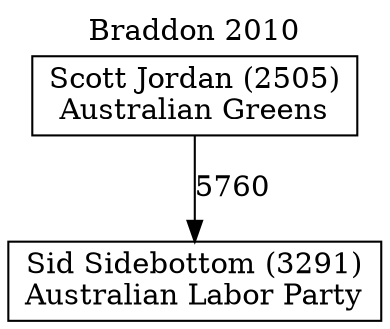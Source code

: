 // House preference flow
digraph "Sid Sidebottom (3291)_Braddon_2010" {
	graph [label="Braddon 2010" labelloc=t mclimit=10]
	node [shape=box]
	"Sid Sidebottom (3291)" [label="Sid Sidebottom (3291)
Australian Labor Party"]
	"Scott Jordan (2505)" [label="Scott Jordan (2505)
Australian Greens"]
	"Scott Jordan (2505)" -> "Sid Sidebottom (3291)" [label=5760]
}
